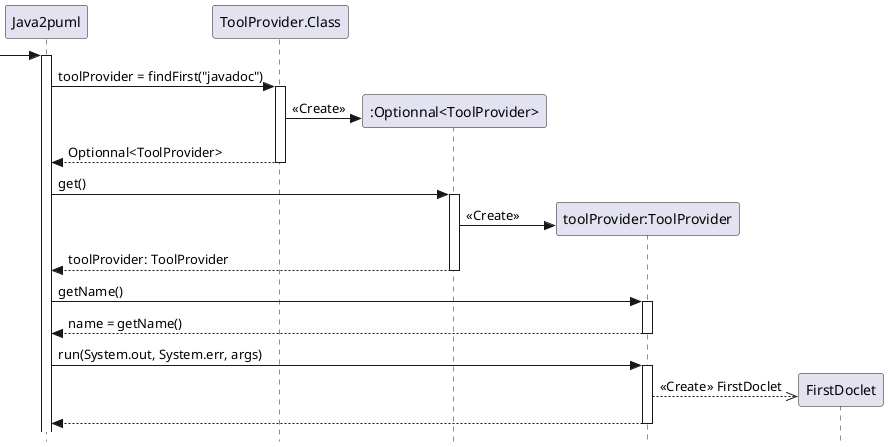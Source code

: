 @startuml
'https://plantuml.com/sequence-diagram
skinparam style strictuml

participant Java2puml as J
participant ToolProvider.Class as T
participant ":Optionnal<ToolProvider>" as tp
participant "toolProvider:ToolProvider" as t
participant FirstDoclet as F


[->J ++


J -> T ++: toolProvider = findFirst("javadoc")
create tp
T -> tp: <<Create>>
return Optionnal<ToolProvider>
J -> tp ++: get()
create t
tp -> t: <<Create>>
return toolProvider: ToolProvider

J -> t ++: getName()
return name = getName()
J -> t ++ : run(System.out, System.err, args)
t -->> F ** : <<Create>> FirstDoclet
return
@enduml